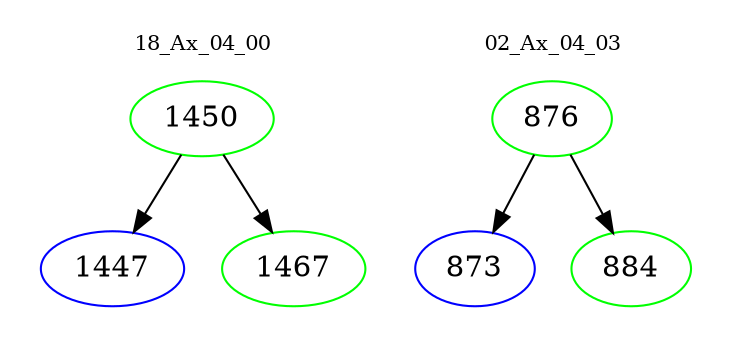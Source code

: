 digraph{
subgraph cluster_0 {
color = white
label = "18_Ax_04_00";
fontsize=10;
T0_1450 [label="1450", color="green"]
T0_1450 -> T0_1447 [color="black"]
T0_1447 [label="1447", color="blue"]
T0_1450 -> T0_1467 [color="black"]
T0_1467 [label="1467", color="green"]
}
subgraph cluster_1 {
color = white
label = "02_Ax_04_03";
fontsize=10;
T1_876 [label="876", color="green"]
T1_876 -> T1_873 [color="black"]
T1_873 [label="873", color="blue"]
T1_876 -> T1_884 [color="black"]
T1_884 [label="884", color="green"]
}
}

